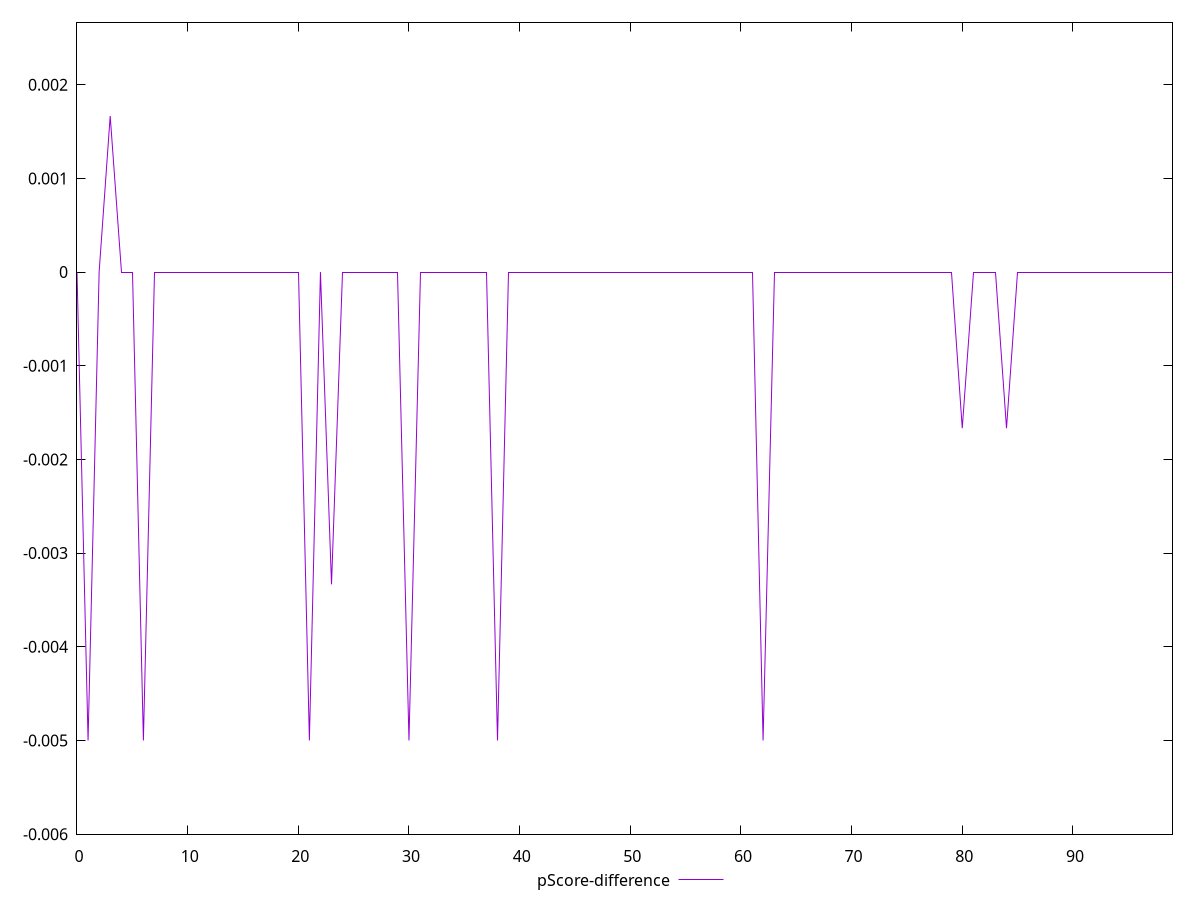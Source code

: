 reset

$pScoreDifference <<EOF
0 0
1 -0.0050000000000000044
2 0
3 0.0016666666666667052
4 0
5 0
6 -0.0050000000000000044
7 0
8 0
9 0
10 0
11 0
12 0
13 0
14 0
15 0
16 0
17 0
18 0
19 0
20 0
21 -0.0050000000000000044
22 0
23 -0.0033333333333334103
24 0
25 0
26 0
27 0
28 0
29 0
30 -0.0050000000000000044
31 0
32 0
33 0
34 0
35 0
36 0
37 0
38 -0.0050000000000000044
39 0
40 0
41 0
42 0
43 0
44 0
45 0
46 0
47 0
48 0
49 0
50 0
51 0
52 0
53 0
54 0
55 0
56 0
57 0
58 0
59 0
60 0
61 0
62 -0.0050000000000000044
63 0
64 0
65 0
66 0
67 0
68 0
69 0
70 0
71 0
72 0
73 0
74 0
75 0
76 0
77 0
78 0
79 0
80 -0.0016666666666667052
81 0
82 0
83 0
84 -0.0016666666666665941
85 0
86 0
87 0
88 0
89 0
90 0
91 0
92 0
93 0
94 0
95 0
96 0
97 0
98 0
99 0
EOF

set key outside below
set xrange [0:99]
set yrange [-0.0060000000000000045:0.002666666666666705]
set trange [-0.0060000000000000045:0.002666666666666705]
set terminal svg size 640, 500 enhanced background rgb 'white'
set output "report_00019_2021-02-10T18-14-37.922Z//unminified-css/samples/pages/pScore-difference/values.svg"

plot $pScoreDifference title "pScore-difference" with line

reset
